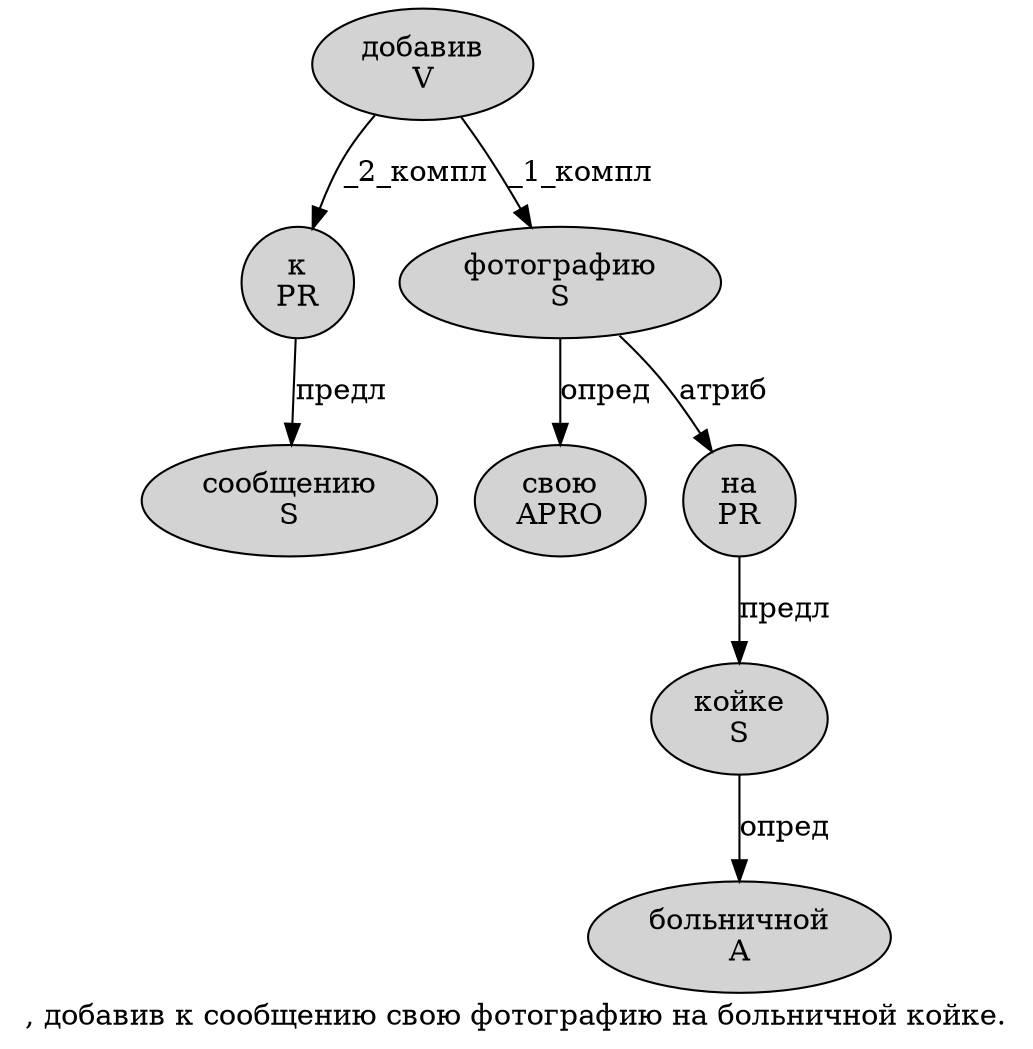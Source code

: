 digraph SENTENCE_1759 {
	graph [label=", добавив к сообщению свою фотографию на больничной койке."]
	node [style=filled]
		1 [label="добавив
V" color="" fillcolor=lightgray penwidth=1 shape=ellipse]
		2 [label="к
PR" color="" fillcolor=lightgray penwidth=1 shape=ellipse]
		3 [label="сообщению
S" color="" fillcolor=lightgray penwidth=1 shape=ellipse]
		4 [label="свою
APRO" color="" fillcolor=lightgray penwidth=1 shape=ellipse]
		5 [label="фотографию
S" color="" fillcolor=lightgray penwidth=1 shape=ellipse]
		6 [label="на
PR" color="" fillcolor=lightgray penwidth=1 shape=ellipse]
		7 [label="больничной
A" color="" fillcolor=lightgray penwidth=1 shape=ellipse]
		8 [label="койке
S" color="" fillcolor=lightgray penwidth=1 shape=ellipse]
			1 -> 2 [label="_2_компл"]
			1 -> 5 [label="_1_компл"]
			2 -> 3 [label="предл"]
			6 -> 8 [label="предл"]
			8 -> 7 [label="опред"]
			5 -> 4 [label="опред"]
			5 -> 6 [label="атриб"]
}